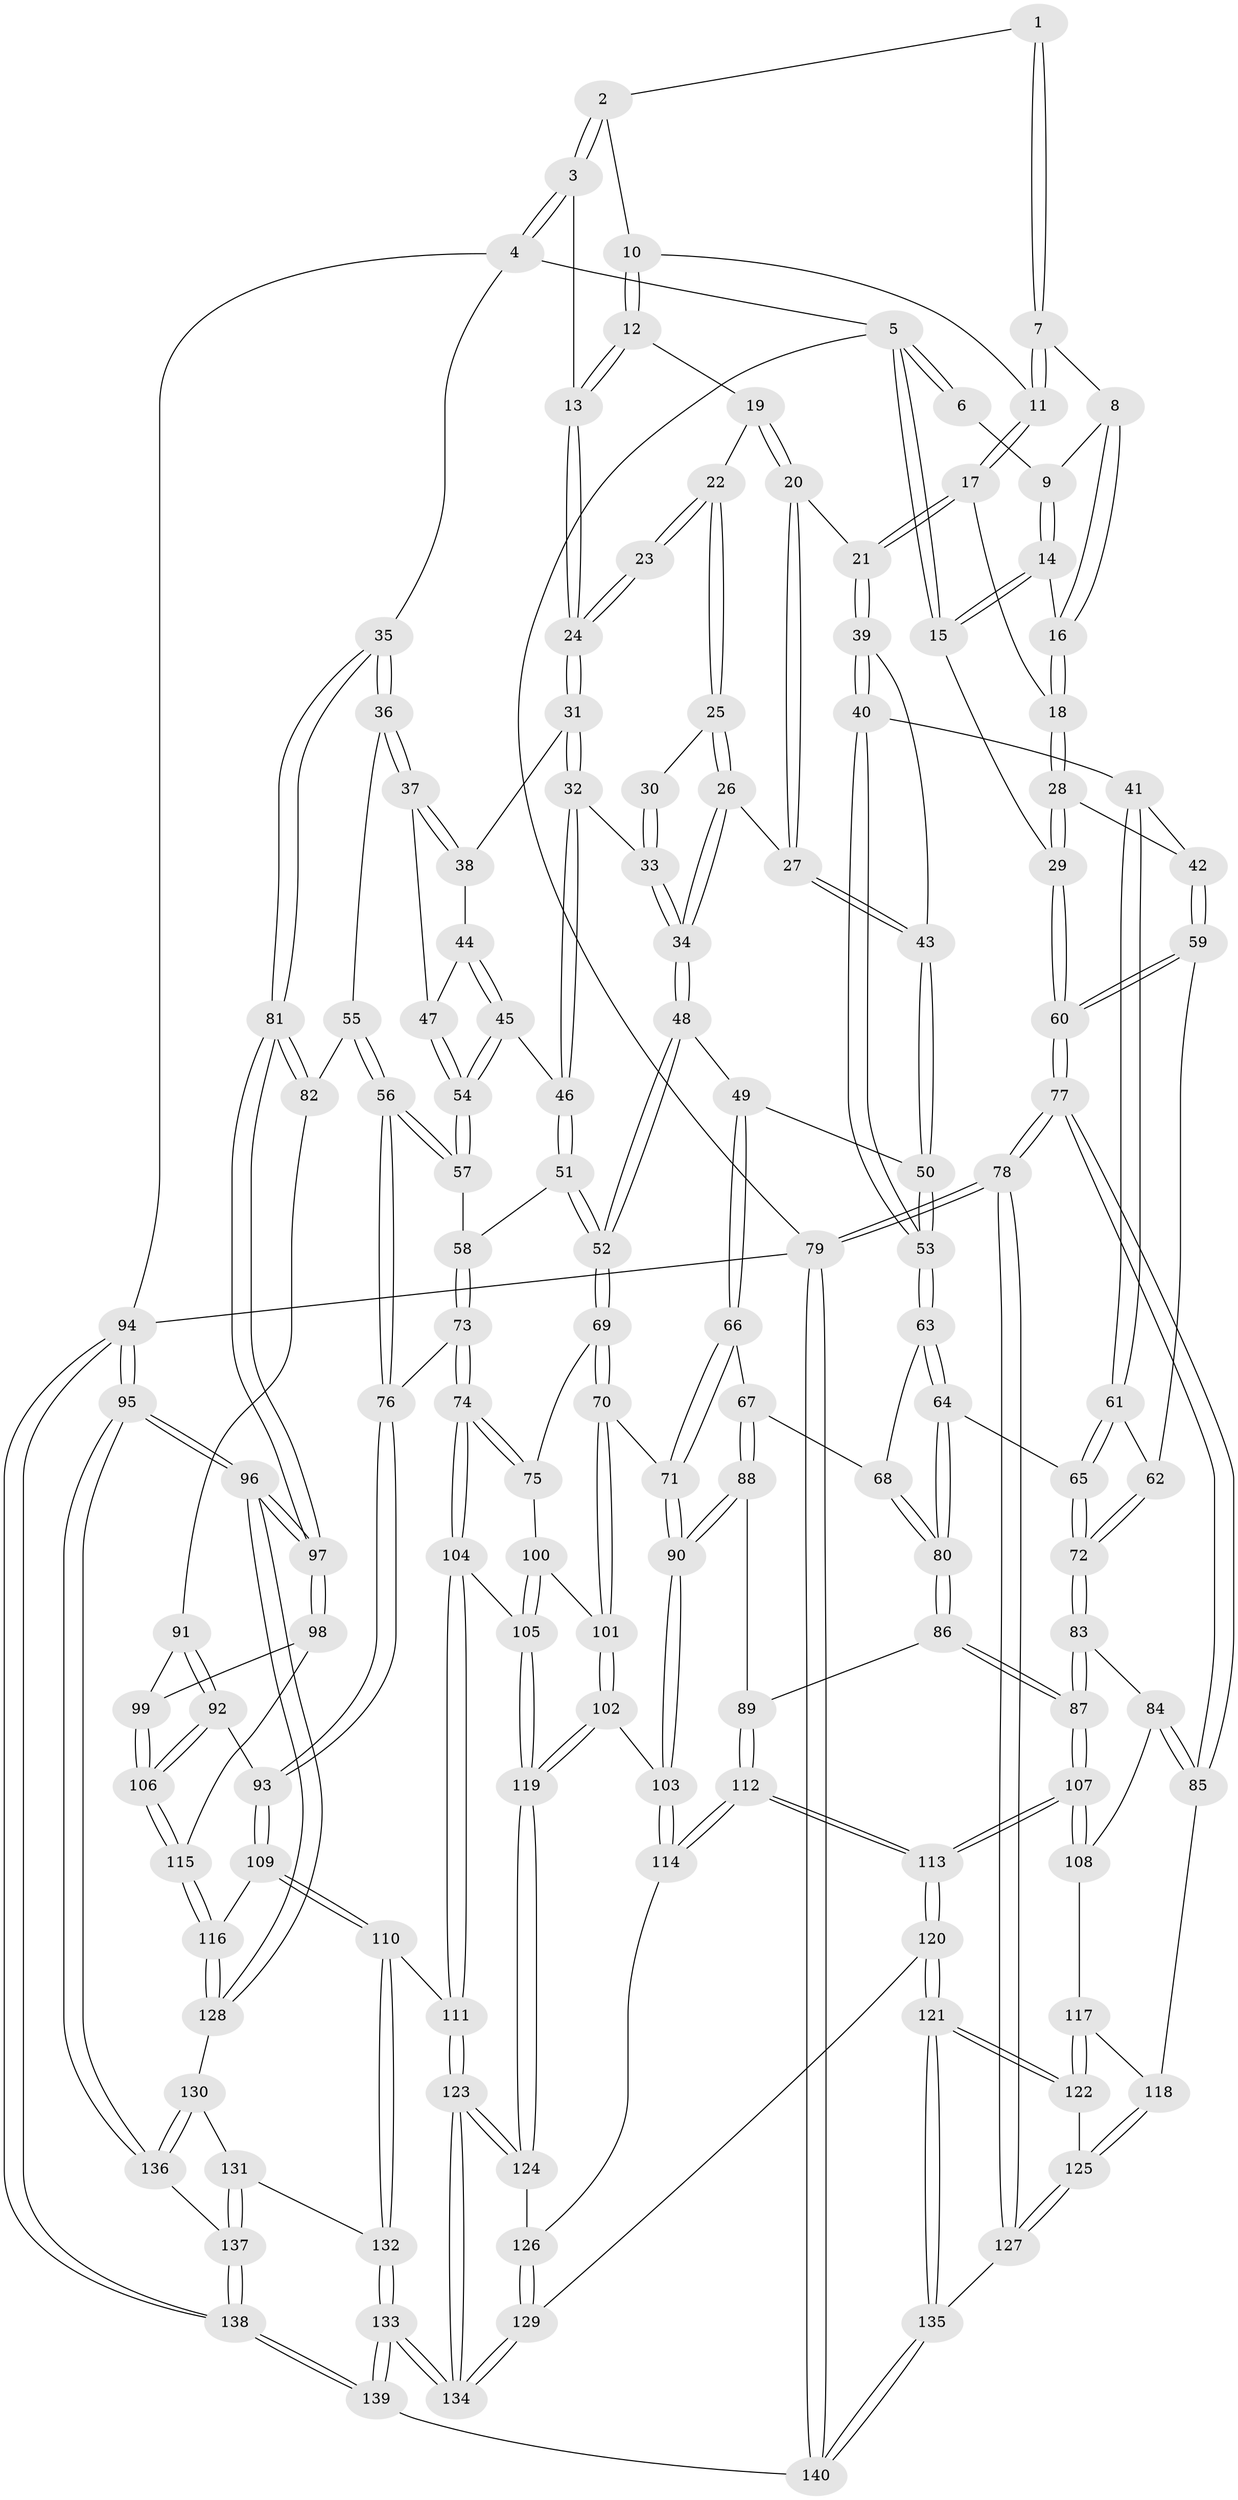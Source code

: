 // coarse degree distribution, {5: 0.10588235294117647, 4: 0.11764705882352941, 3: 0.7411764705882353, 2: 0.03529411764705882}
// Generated by graph-tools (version 1.1) at 2025/54/03/04/25 22:54:08]
// undirected, 140 vertices, 347 edges
graph export_dot {
  node [color=gray90,style=filled];
  1 [pos="+0.15062788112357917+0"];
  2 [pos="+0.2958138344032793+0"];
  3 [pos="+0.850852582030216+0"];
  4 [pos="+1+0"];
  5 [pos="+0+0"];
  6 [pos="+0.08992133184675583+0"];
  7 [pos="+0.16290196026858947+0.08654305976744905"];
  8 [pos="+0.13699257516366478+0.08440302111132907"];
  9 [pos="+0.10301272604535705+0.07293448452633464"];
  10 [pos="+0.30496859578254715+0"];
  11 [pos="+0.1968538286875261+0.10229082076176811"];
  12 [pos="+0.3772298709170203+0.09224907117802782"];
  13 [pos="+0.8425518319120812+0"];
  14 [pos="+0+0.10910687053301106"];
  15 [pos="+0+0.1259275634380702"];
  16 [pos="+0.10002918169105865+0.16577827818835816"];
  17 [pos="+0.2184220040772962+0.1905771230566076"];
  18 [pos="+0.13576084127498877+0.2142579963172654"];
  19 [pos="+0.3776990198112097+0.09767617908825428"];
  20 [pos="+0.37335776945710897+0.12655656763402806"];
  21 [pos="+0.2486305982720706+0.21271437501579557"];
  22 [pos="+0.4623864024034871+0.11454845049490846"];
  23 [pos="+0.7341292615274114+0"];
  24 [pos="+0.8338349408730277+0"];
  25 [pos="+0.5380300428958987+0.1848126481335813"];
  26 [pos="+0.4880923864805158+0.2507336392242976"];
  27 [pos="+0.4612650023060706+0.24737191325458457"];
  28 [pos="+0.06013998057145417+0.28492523795445446"];
  29 [pos="+0+0.21563524362824144"];
  30 [pos="+0.6067431021743979+0.12141794987804326"];
  31 [pos="+0.8239261926966709+0"];
  32 [pos="+0.6782897359668383+0.3066461445728114"];
  33 [pos="+0.6254634863580184+0.2956659592453571"];
  34 [pos="+0.5249253258137951+0.3047611885820693"];
  35 [pos="+1+0.32643285381687737"];
  36 [pos="+0.9635556509457985+0.36759278358653824"];
  37 [pos="+0.9354391701506714+0.35706515259306754"];
  38 [pos="+0.8474765667742681+0.16177315751192778"];
  39 [pos="+0.26732244617425194+0.2757234933583228"];
  40 [pos="+0.18854642735011543+0.3584582968171003"];
  41 [pos="+0.14705789339805647+0.3778080485729518"];
  42 [pos="+0.13503813594859657+0.3714315342007092"];
  43 [pos="+0.34697069069341546+0.316108645719834"];
  44 [pos="+0.8078425777249798+0.28468642655689363"];
  45 [pos="+0.7301170409065622+0.3771339493389389"];
  46 [pos="+0.7050221786931192+0.37050350454319564"];
  47 [pos="+0.8551261255779949+0.3914283650564208"];
  48 [pos="+0.5260865232320943+0.4120176226376713"];
  49 [pos="+0.46312074464560116+0.42924576078772947"];
  50 [pos="+0.35411075234724415+0.35928409207147993"];
  51 [pos="+0.6051015842612817+0.4585622065834423"];
  52 [pos="+0.5826355425376587+0.46077266687063956"];
  53 [pos="+0.3091821879653287+0.4485970812266064"];
  54 [pos="+0.8033972540082555+0.4331088757508719"];
  55 [pos="+0.9398555215127689+0.5088778905871463"];
  56 [pos="+0.8224150069828114+0.5148580326851067"];
  57 [pos="+0.8046801155568254+0.4477346026509088"];
  58 [pos="+0.6576608171184715+0.5009896879066299"];
  59 [pos="+0+0.4675297253884685"];
  60 [pos="+0+0.48168844197780475"];
  61 [pos="+0.1498134670899515+0.40957120472114505"];
  62 [pos="+0.05189049919870226+0.4902304591431604"];
  63 [pos="+0.30853960370078715+0.4675156248396574"];
  64 [pos="+0.22576354510764143+0.5082090607341826"];
  65 [pos="+0.18201693951554923+0.5018229722266669"];
  66 [pos="+0.40403106044163156+0.5112988198023154"];
  67 [pos="+0.36980320952252316+0.5132624813337179"];
  68 [pos="+0.3532048419279572+0.5057476021088738"];
  69 [pos="+0.5543738540677382+0.5398948063606758"];
  70 [pos="+0.48389228999024586+0.5778382662556352"];
  71 [pos="+0.4375098351610767+0.5475678203371898"];
  72 [pos="+0.13117756442374784+0.5587889824802074"];
  73 [pos="+0.7135536006835218+0.5758747825391776"];
  74 [pos="+0.6641912523247722+0.633571410030357"];
  75 [pos="+0.5888643265334885+0.5933757211071943"];
  76 [pos="+0.800439980059006+0.5659326908534605"];
  77 [pos="+0+0.6511905616240852"];
  78 [pos="+0+0.8854392109121056"];
  79 [pos="+0+1"];
  80 [pos="+0.26991420293870816+0.6046317083596519"];
  81 [pos="+1+0.5560483048203445"];
  82 [pos="+0.962891469024642+0.5282981155137628"];
  83 [pos="+0.12718819792704555+0.5729993010952419"];
  84 [pos="+0.11512114721739407+0.5875378045968449"];
  85 [pos="+0+0.6591384300158557"];
  86 [pos="+0.27032311558787825+0.6096810461730298"];
  87 [pos="+0.22680399251261354+0.6322036366073912"];
  88 [pos="+0.3518959358171021+0.6150878158359627"];
  89 [pos="+0.2885025287722293+0.62158067494528"];
  90 [pos="+0.376825283865331+0.6355954587576463"];
  91 [pos="+0.9470770185483302+0.5777158540370719"];
  92 [pos="+0.8557653027176968+0.6271953331903737"];
  93 [pos="+0.8075074831295009+0.5806683343318898"];
  94 [pos="+1+1"];
  95 [pos="+1+1"];
  96 [pos="+1+0.7470293453998961"];
  97 [pos="+1+0.6743922080527609"];
  98 [pos="+1+0.6606288520097813"];
  99 [pos="+0.9618129536727159+0.6279568943045423"];
  100 [pos="+0.567233928731211+0.629081014119339"];
  101 [pos="+0.4712917898780196+0.6667497593269118"];
  102 [pos="+0.4629459290823408+0.6895794455853109"];
  103 [pos="+0.41915415944629325+0.6975372940591286"];
  104 [pos="+0.662566042516669+0.6850842817881893"];
  105 [pos="+0.5784677707225424+0.7043790955062874"];
  106 [pos="+0.8820540576221954+0.6775054970926846"];
  107 [pos="+0.20086005014752348+0.7060748236982543"];
  108 [pos="+0.1741177067451147+0.6964393952838547"];
  109 [pos="+0.7399987669268248+0.7443357039310539"];
  110 [pos="+0.723824938994942+0.7533066561949174"];
  111 [pos="+0.7138127220020941+0.7527660672374741"];
  112 [pos="+0.31107585316498093+0.7711950734286258"];
  113 [pos="+0.2689545780659387+0.8242705738298748"];
  114 [pos="+0.40216614927463396+0.7135403407523357"];
  115 [pos="+0.885620243998108+0.7144448084885591"];
  116 [pos="+0.8832015518816508+0.7270242429454222"];
  117 [pos="+0.09771086401802971+0.7121842489431868"];
  118 [pos="+0.006757966037409855+0.6680484673614574"];
  119 [pos="+0.5231233962256072+0.73617584341622"];
  120 [pos="+0.26327556853639505+0.8502937881375465"];
  121 [pos="+0.20821600234942944+0.8921898548086817"];
  122 [pos="+0.14454909298182625+0.8318652950887078"];
  123 [pos="+0.5897555864216774+0.8954503030655542"];
  124 [pos="+0.5336555173314023+0.7836098371498232"];
  125 [pos="+0.07650705835201947+0.8023980941525689"];
  126 [pos="+0.44202807749256057+0.8105693669986278"];
  127 [pos="+0+0.8859722739501492"];
  128 [pos="+0.9192645893629229+0.797334823632996"];
  129 [pos="+0.3858437789640717+0.9009184386017031"];
  130 [pos="+0.9053664977214914+0.8322807306203948"];
  131 [pos="+0.8445286707094167+0.8668828541411993"];
  132 [pos="+0.811774364745613+0.8773319965032012"];
  133 [pos="+0.6222213503305218+1"];
  134 [pos="+0.5743993507802904+1"];
  135 [pos="+0.189320524878037+0.9256433976979428"];
  136 [pos="+0.9427614338879012+0.8910636994198261"];
  137 [pos="+0.9208520657426197+1"];
  138 [pos="+0.9237971179169328+1"];
  139 [pos="+0.6242066273450466+1"];
  140 [pos="+0.18330777643156454+1"];
  1 -- 2;
  1 -- 7;
  1 -- 7;
  2 -- 3;
  2 -- 3;
  2 -- 10;
  3 -- 4;
  3 -- 4;
  3 -- 13;
  4 -- 5;
  4 -- 35;
  4 -- 94;
  5 -- 6;
  5 -- 6;
  5 -- 15;
  5 -- 15;
  5 -- 79;
  6 -- 9;
  7 -- 8;
  7 -- 11;
  7 -- 11;
  8 -- 9;
  8 -- 16;
  8 -- 16;
  9 -- 14;
  9 -- 14;
  10 -- 11;
  10 -- 12;
  10 -- 12;
  11 -- 17;
  11 -- 17;
  12 -- 13;
  12 -- 13;
  12 -- 19;
  13 -- 24;
  13 -- 24;
  14 -- 15;
  14 -- 15;
  14 -- 16;
  15 -- 29;
  16 -- 18;
  16 -- 18;
  17 -- 18;
  17 -- 21;
  17 -- 21;
  18 -- 28;
  18 -- 28;
  19 -- 20;
  19 -- 20;
  19 -- 22;
  20 -- 21;
  20 -- 27;
  20 -- 27;
  21 -- 39;
  21 -- 39;
  22 -- 23;
  22 -- 23;
  22 -- 25;
  22 -- 25;
  23 -- 24;
  23 -- 24;
  24 -- 31;
  24 -- 31;
  25 -- 26;
  25 -- 26;
  25 -- 30;
  26 -- 27;
  26 -- 34;
  26 -- 34;
  27 -- 43;
  27 -- 43;
  28 -- 29;
  28 -- 29;
  28 -- 42;
  29 -- 60;
  29 -- 60;
  30 -- 33;
  30 -- 33;
  31 -- 32;
  31 -- 32;
  31 -- 38;
  32 -- 33;
  32 -- 46;
  32 -- 46;
  33 -- 34;
  33 -- 34;
  34 -- 48;
  34 -- 48;
  35 -- 36;
  35 -- 36;
  35 -- 81;
  35 -- 81;
  36 -- 37;
  36 -- 37;
  36 -- 55;
  37 -- 38;
  37 -- 38;
  37 -- 47;
  38 -- 44;
  39 -- 40;
  39 -- 40;
  39 -- 43;
  40 -- 41;
  40 -- 53;
  40 -- 53;
  41 -- 42;
  41 -- 61;
  41 -- 61;
  42 -- 59;
  42 -- 59;
  43 -- 50;
  43 -- 50;
  44 -- 45;
  44 -- 45;
  44 -- 47;
  45 -- 46;
  45 -- 54;
  45 -- 54;
  46 -- 51;
  46 -- 51;
  47 -- 54;
  47 -- 54;
  48 -- 49;
  48 -- 52;
  48 -- 52;
  49 -- 50;
  49 -- 66;
  49 -- 66;
  50 -- 53;
  50 -- 53;
  51 -- 52;
  51 -- 52;
  51 -- 58;
  52 -- 69;
  52 -- 69;
  53 -- 63;
  53 -- 63;
  54 -- 57;
  54 -- 57;
  55 -- 56;
  55 -- 56;
  55 -- 82;
  56 -- 57;
  56 -- 57;
  56 -- 76;
  56 -- 76;
  57 -- 58;
  58 -- 73;
  58 -- 73;
  59 -- 60;
  59 -- 60;
  59 -- 62;
  60 -- 77;
  60 -- 77;
  61 -- 62;
  61 -- 65;
  61 -- 65;
  62 -- 72;
  62 -- 72;
  63 -- 64;
  63 -- 64;
  63 -- 68;
  64 -- 65;
  64 -- 80;
  64 -- 80;
  65 -- 72;
  65 -- 72;
  66 -- 67;
  66 -- 71;
  66 -- 71;
  67 -- 68;
  67 -- 88;
  67 -- 88;
  68 -- 80;
  68 -- 80;
  69 -- 70;
  69 -- 70;
  69 -- 75;
  70 -- 71;
  70 -- 101;
  70 -- 101;
  71 -- 90;
  71 -- 90;
  72 -- 83;
  72 -- 83;
  73 -- 74;
  73 -- 74;
  73 -- 76;
  74 -- 75;
  74 -- 75;
  74 -- 104;
  74 -- 104;
  75 -- 100;
  76 -- 93;
  76 -- 93;
  77 -- 78;
  77 -- 78;
  77 -- 85;
  77 -- 85;
  78 -- 79;
  78 -- 79;
  78 -- 127;
  78 -- 127;
  79 -- 140;
  79 -- 140;
  79 -- 94;
  80 -- 86;
  80 -- 86;
  81 -- 82;
  81 -- 82;
  81 -- 97;
  81 -- 97;
  82 -- 91;
  83 -- 84;
  83 -- 87;
  83 -- 87;
  84 -- 85;
  84 -- 85;
  84 -- 108;
  85 -- 118;
  86 -- 87;
  86 -- 87;
  86 -- 89;
  87 -- 107;
  87 -- 107;
  88 -- 89;
  88 -- 90;
  88 -- 90;
  89 -- 112;
  89 -- 112;
  90 -- 103;
  90 -- 103;
  91 -- 92;
  91 -- 92;
  91 -- 99;
  92 -- 93;
  92 -- 106;
  92 -- 106;
  93 -- 109;
  93 -- 109;
  94 -- 95;
  94 -- 95;
  94 -- 138;
  94 -- 138;
  95 -- 96;
  95 -- 96;
  95 -- 136;
  95 -- 136;
  96 -- 97;
  96 -- 97;
  96 -- 128;
  96 -- 128;
  97 -- 98;
  97 -- 98;
  98 -- 99;
  98 -- 115;
  99 -- 106;
  99 -- 106;
  100 -- 101;
  100 -- 105;
  100 -- 105;
  101 -- 102;
  101 -- 102;
  102 -- 103;
  102 -- 119;
  102 -- 119;
  103 -- 114;
  103 -- 114;
  104 -- 105;
  104 -- 111;
  104 -- 111;
  105 -- 119;
  105 -- 119;
  106 -- 115;
  106 -- 115;
  107 -- 108;
  107 -- 108;
  107 -- 113;
  107 -- 113;
  108 -- 117;
  109 -- 110;
  109 -- 110;
  109 -- 116;
  110 -- 111;
  110 -- 132;
  110 -- 132;
  111 -- 123;
  111 -- 123;
  112 -- 113;
  112 -- 113;
  112 -- 114;
  112 -- 114;
  113 -- 120;
  113 -- 120;
  114 -- 126;
  115 -- 116;
  115 -- 116;
  116 -- 128;
  116 -- 128;
  117 -- 118;
  117 -- 122;
  117 -- 122;
  118 -- 125;
  118 -- 125;
  119 -- 124;
  119 -- 124;
  120 -- 121;
  120 -- 121;
  120 -- 129;
  121 -- 122;
  121 -- 122;
  121 -- 135;
  121 -- 135;
  122 -- 125;
  123 -- 124;
  123 -- 124;
  123 -- 134;
  123 -- 134;
  124 -- 126;
  125 -- 127;
  125 -- 127;
  126 -- 129;
  126 -- 129;
  127 -- 135;
  128 -- 130;
  129 -- 134;
  129 -- 134;
  130 -- 131;
  130 -- 136;
  130 -- 136;
  131 -- 132;
  131 -- 137;
  131 -- 137;
  132 -- 133;
  132 -- 133;
  133 -- 134;
  133 -- 134;
  133 -- 139;
  133 -- 139;
  135 -- 140;
  135 -- 140;
  136 -- 137;
  137 -- 138;
  137 -- 138;
  138 -- 139;
  138 -- 139;
  139 -- 140;
}
